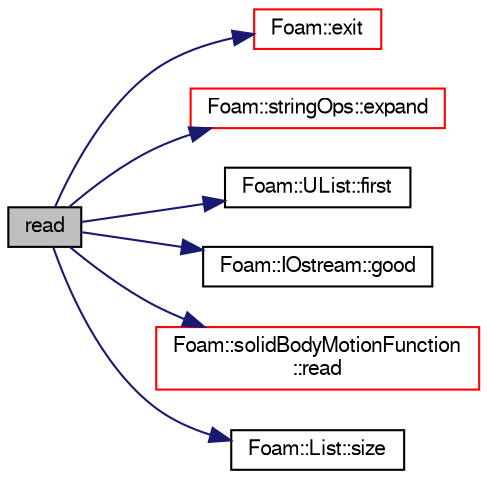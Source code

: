 digraph "read"
{
  bgcolor="transparent";
  edge [fontname="FreeSans",fontsize="10",labelfontname="FreeSans",labelfontsize="10"];
  node [fontname="FreeSans",fontsize="10",shape=record];
  rankdir="LR";
  Node144 [label="read",height=0.2,width=0.4,color="black", fillcolor="grey75", style="filled", fontcolor="black"];
  Node144 -> Node145 [color="midnightblue",fontsize="10",style="solid",fontname="FreeSans"];
  Node145 [label="Foam::exit",height=0.2,width=0.4,color="red",URL="$a21124.html#a06ca7250d8e89caf05243ec094843642"];
  Node144 -> Node192 [color="midnightblue",fontsize="10",style="solid",fontname="FreeSans"];
  Node192 [label="Foam::stringOps::expand",height=0.2,width=0.4,color="red",URL="$a21166.html#ad71b2438d1f3e1e22ecf86c379cb6c29",tooltip="Expand occurences of variables according to the mapping. "];
  Node144 -> Node196 [color="midnightblue",fontsize="10",style="solid",fontname="FreeSans"];
  Node196 [label="Foam::UList::first",height=0.2,width=0.4,color="black",URL="$a25698.html#a1c9828bc3de9502754d944c95a2ce0d9",tooltip="Return the first element of the list. "];
  Node144 -> Node182 [color="midnightblue",fontsize="10",style="solid",fontname="FreeSans"];
  Node182 [label="Foam::IOstream::good",height=0.2,width=0.4,color="black",URL="$a26226.html#abdcc7f96f487faadc7769afcf58fe992",tooltip="Return true if next operation might succeed. "];
  Node144 -> Node197 [color="midnightblue",fontsize="10",style="solid",fontname="FreeSans"];
  Node197 [label="Foam::solidBodyMotionFunction\l::read",height=0.2,width=0.4,color="red",URL="$a21410.html#abd55f4bae5a7d1d58dbe7d6f7f58901a",tooltip="Update properties from given dictionary. "];
  Node144 -> Node206 [color="midnightblue",fontsize="10",style="solid",fontname="FreeSans"];
  Node206 [label="Foam::List::size",height=0.2,width=0.4,color="black",URL="$a25694.html#a8a5f6fa29bd4b500caf186f60245b384",tooltip="Override size to be inconsistent with allocated storage. "];
}
